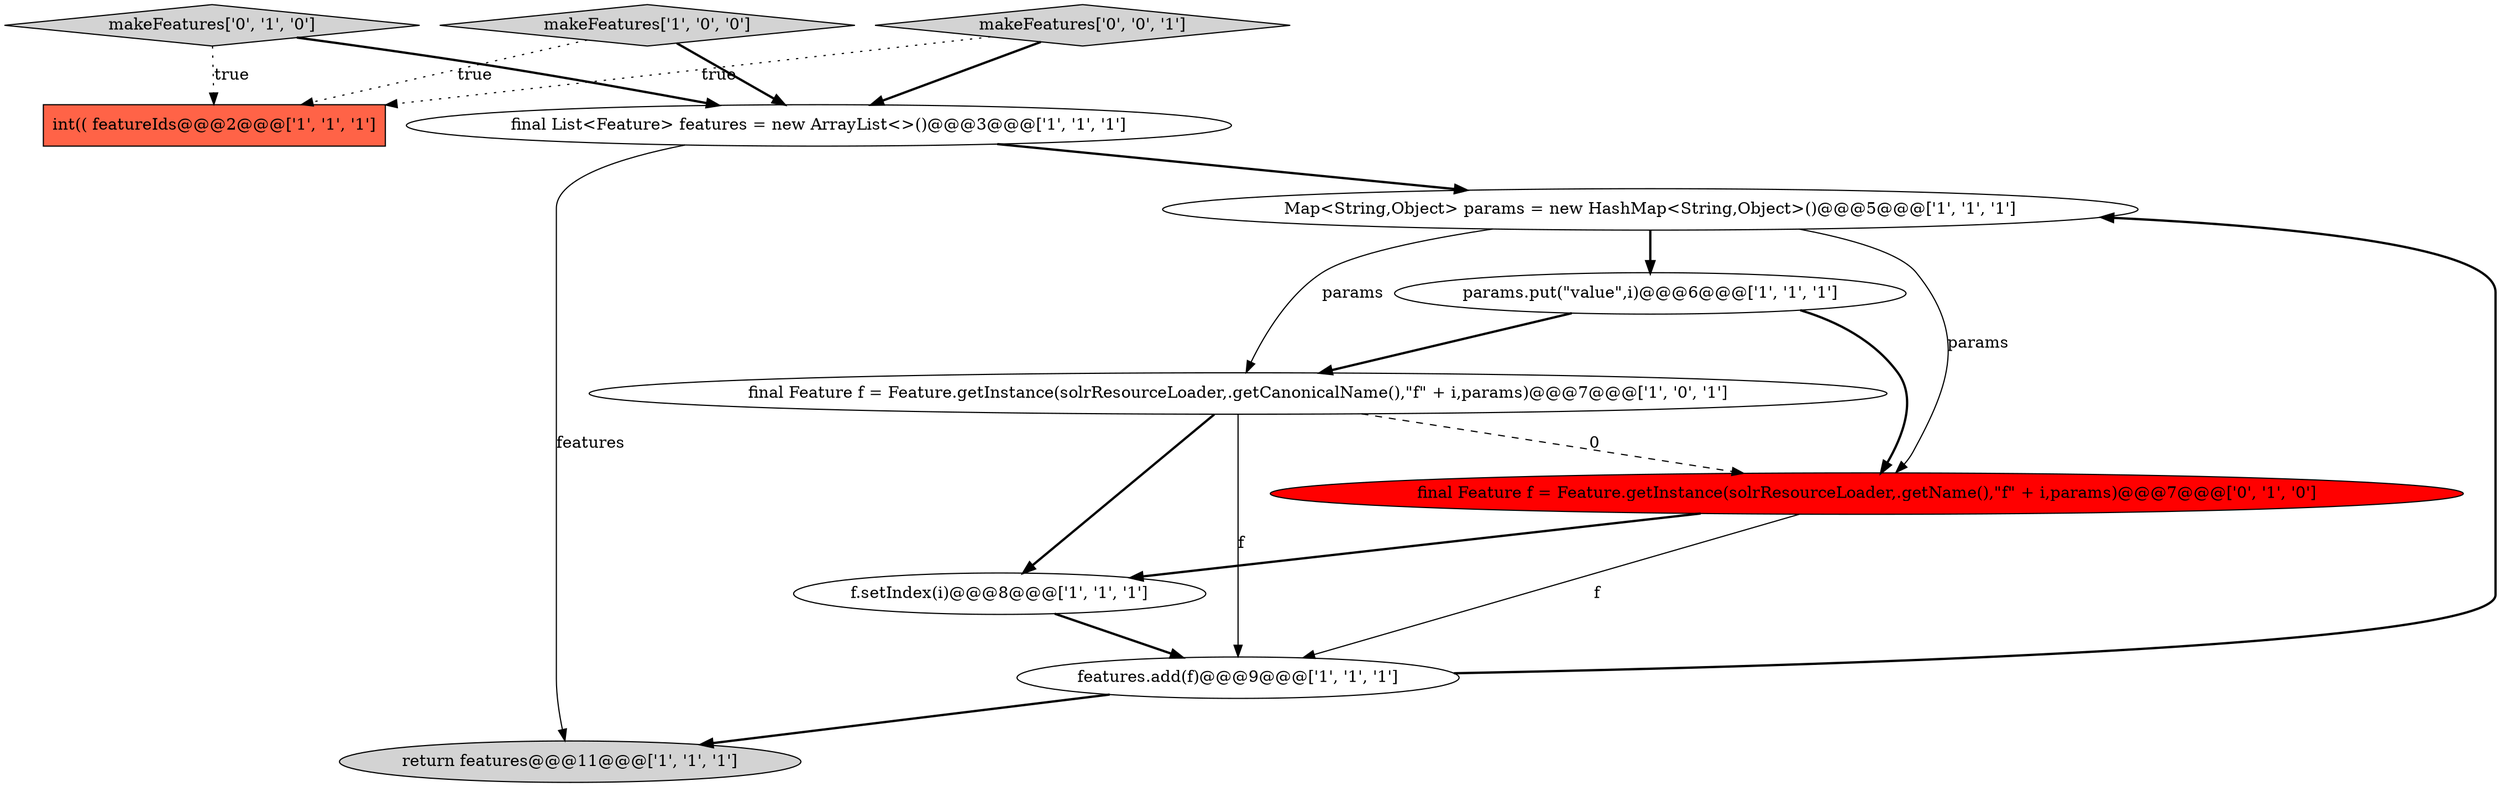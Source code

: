 digraph {
9 [style = filled, label = "makeFeatures['0', '1', '0']", fillcolor = lightgray, shape = diamond image = "AAA0AAABBB2BBB"];
6 [style = filled, label = "Map<String,Object> params = new HashMap<String,Object>()@@@5@@@['1', '1', '1']", fillcolor = white, shape = ellipse image = "AAA0AAABBB1BBB"];
1 [style = filled, label = "final List<Feature> features = new ArrayList<>()@@@3@@@['1', '1', '1']", fillcolor = white, shape = ellipse image = "AAA0AAABBB1BBB"];
5 [style = filled, label = "return features@@@11@@@['1', '1', '1']", fillcolor = lightgray, shape = ellipse image = "AAA0AAABBB1BBB"];
10 [style = filled, label = "final Feature f = Feature.getInstance(solrResourceLoader,.getName(),\"f\" + i,params)@@@7@@@['0', '1', '0']", fillcolor = red, shape = ellipse image = "AAA1AAABBB2BBB"];
0 [style = filled, label = "int(( featureIds@@@2@@@['1', '1', '1']", fillcolor = tomato, shape = box image = "AAA0AAABBB1BBB"];
7 [style = filled, label = "features.add(f)@@@9@@@['1', '1', '1']", fillcolor = white, shape = ellipse image = "AAA0AAABBB1BBB"];
2 [style = filled, label = "makeFeatures['1', '0', '0']", fillcolor = lightgray, shape = diamond image = "AAA0AAABBB1BBB"];
11 [style = filled, label = "makeFeatures['0', '0', '1']", fillcolor = lightgray, shape = diamond image = "AAA0AAABBB3BBB"];
4 [style = filled, label = "final Feature f = Feature.getInstance(solrResourceLoader,.getCanonicalName(),\"f\" + i,params)@@@7@@@['1', '0', '1']", fillcolor = white, shape = ellipse image = "AAA0AAABBB1BBB"];
8 [style = filled, label = "f.setIndex(i)@@@8@@@['1', '1', '1']", fillcolor = white, shape = ellipse image = "AAA0AAABBB1BBB"];
3 [style = filled, label = "params.put(\"value\",i)@@@6@@@['1', '1', '1']", fillcolor = white, shape = ellipse image = "AAA0AAABBB1BBB"];
6->3 [style = bold, label=""];
9->0 [style = dotted, label="true"];
2->0 [style = dotted, label="true"];
11->1 [style = bold, label=""];
2->1 [style = bold, label=""];
3->4 [style = bold, label=""];
4->7 [style = solid, label="f"];
8->7 [style = bold, label=""];
10->7 [style = solid, label="f"];
3->10 [style = bold, label=""];
7->5 [style = bold, label=""];
1->6 [style = bold, label=""];
6->4 [style = solid, label="params"];
10->8 [style = bold, label=""];
6->10 [style = solid, label="params"];
11->0 [style = dotted, label="true"];
7->6 [style = bold, label=""];
1->5 [style = solid, label="features"];
4->8 [style = bold, label=""];
9->1 [style = bold, label=""];
4->10 [style = dashed, label="0"];
}
